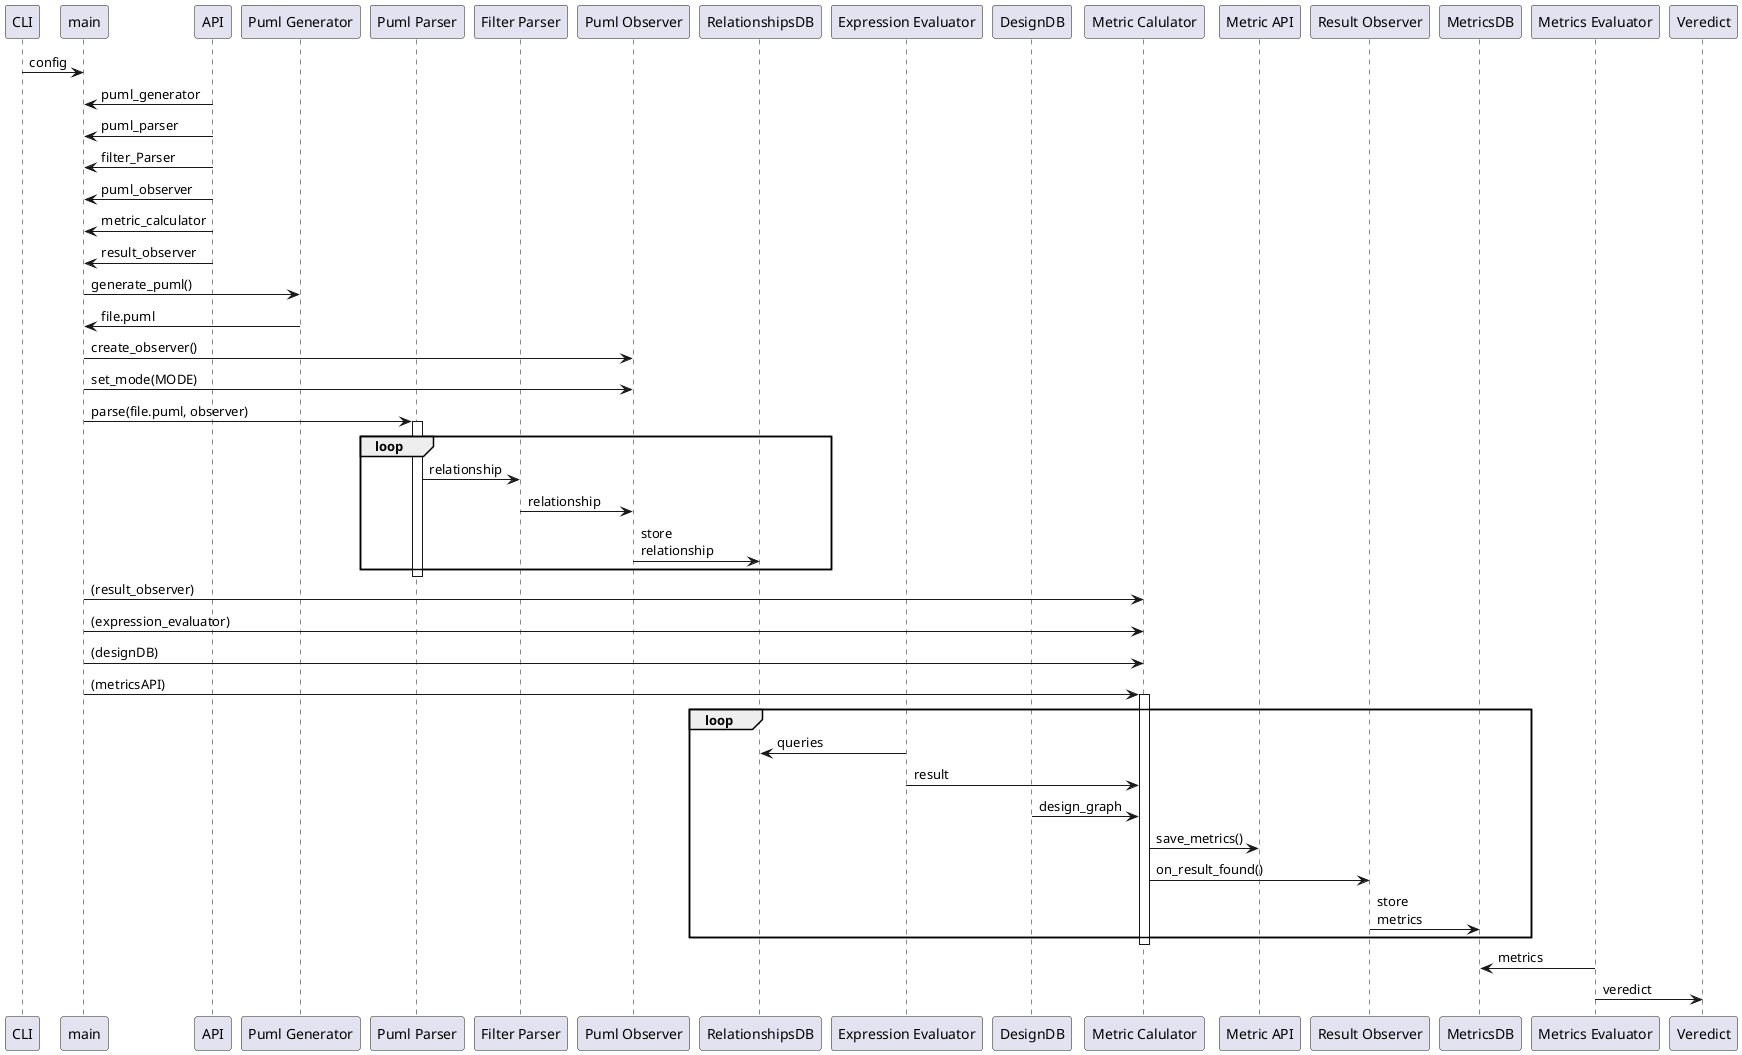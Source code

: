 @startuml
participant CLI
participant main
participant "API" as API
participant "Puml Generator" as PumlGenerator
participant "Puml Parser" as PumlParser
participant "Filter Parser" as FilterParser
participant "Puml Observer" as PumlObserver
participant "RelationshipsDB" as relationshipsDB
participant "Expression Evaluator" as ExpressionEvaluator
participant "DesignDB" as designDB
participant "Metric Calulator" as MetricCalculator
participant "Metric API" as MetricAPI
participant "Result Observer" as ResultObserver
participant "MetricsDB" as metricsDB
participant "Metrics Evaluator" as MetricsEvaluator
participant "Veredict" as Veredict

CLI -> main: config

API -> main: puml_generator

API -> main: puml_parser

API -> main: filter_Parser

API -> main: puml_observer

API -> main: metric_calculator

API -> main: result_observer

main -> PumlGenerator: generate_puml()

PumlGenerator -> main: file.puml

main -> PumlObserver: create_observer()

main -> PumlObserver: set_mode(MODE)

main -> PumlParser: parse(file.puml, observer)

activate PumlParser

loop
    PumlParser -> FilterParser: relationship
    FilterParser -> PumlObserver: relationship
    PumlObserver -> relationshipsDB: store\nrelationship
end
deactivate PumlParser

main -> MetricCalculator:(result_observer)
main -> MetricCalculator:(expression_evaluator)
main -> MetricCalculator:(designDB)
main -> MetricCalculator:(metricsAPI) 

activate MetricCalculator

loop
    ExpressionEvaluator -> relationshipsDB: queries
    ExpressionEvaluator -> MetricCalculator: result
    designDB -> MetricCalculator: design_graph
    MetricCalculator -> MetricAPI: save_metrics()
    MetricCalculator -> ResultObserver: on_result_found()
    ResultObserver -> metricsDB: store\nmetrics
end
deactivate MetricCalculator



MetricsEvaluator -> metricsDB: metrics
MetricsEvaluator -> Veredict: veredict

@enduml

